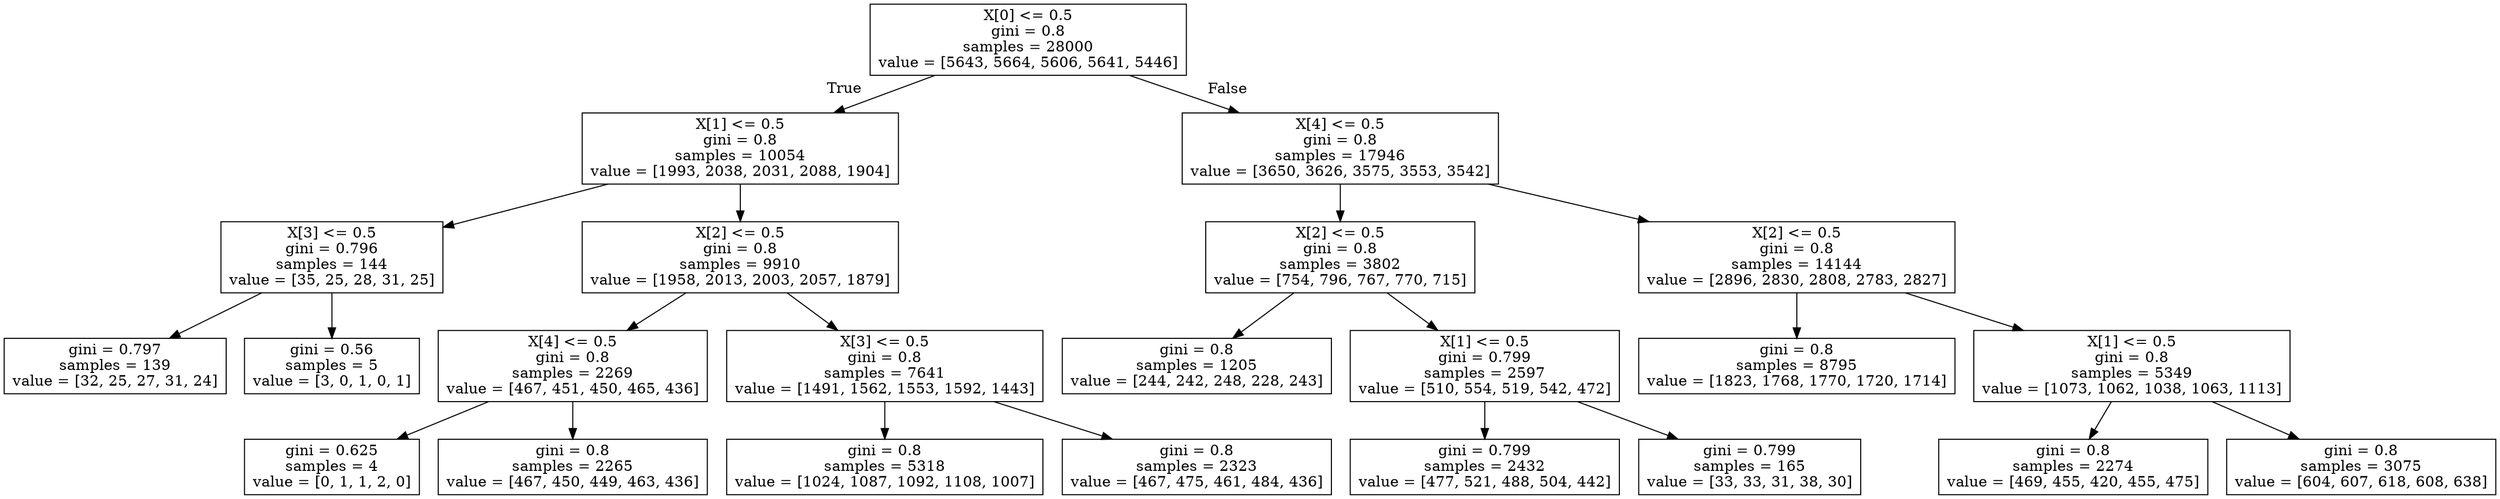digraph Tree {
node [shape=box] ;
0 [label="X[0] <= 0.5\ngini = 0.8\nsamples = 28000\nvalue = [5643, 5664, 5606, 5641, 5446]"] ;
1 [label="X[1] <= 0.5\ngini = 0.8\nsamples = 10054\nvalue = [1993, 2038, 2031, 2088, 1904]"] ;
0 -> 1 [labeldistance=2.5, labelangle=45, headlabel="True"] ;
2 [label="X[3] <= 0.5\ngini = 0.796\nsamples = 144\nvalue = [35, 25, 28, 31, 25]"] ;
1 -> 2 ;
3 [label="gini = 0.797\nsamples = 139\nvalue = [32, 25, 27, 31, 24]"] ;
2 -> 3 ;
4 [label="gini = 0.56\nsamples = 5\nvalue = [3, 0, 1, 0, 1]"] ;
2 -> 4 ;
5 [label="X[2] <= 0.5\ngini = 0.8\nsamples = 9910\nvalue = [1958, 2013, 2003, 2057, 1879]"] ;
1 -> 5 ;
6 [label="X[4] <= 0.5\ngini = 0.8\nsamples = 2269\nvalue = [467, 451, 450, 465, 436]"] ;
5 -> 6 ;
7 [label="gini = 0.625\nsamples = 4\nvalue = [0, 1, 1, 2, 0]"] ;
6 -> 7 ;
8 [label="gini = 0.8\nsamples = 2265\nvalue = [467, 450, 449, 463, 436]"] ;
6 -> 8 ;
9 [label="X[3] <= 0.5\ngini = 0.8\nsamples = 7641\nvalue = [1491, 1562, 1553, 1592, 1443]"] ;
5 -> 9 ;
10 [label="gini = 0.8\nsamples = 5318\nvalue = [1024, 1087, 1092, 1108, 1007]"] ;
9 -> 10 ;
11 [label="gini = 0.8\nsamples = 2323\nvalue = [467, 475, 461, 484, 436]"] ;
9 -> 11 ;
12 [label="X[4] <= 0.5\ngini = 0.8\nsamples = 17946\nvalue = [3650, 3626, 3575, 3553, 3542]"] ;
0 -> 12 [labeldistance=2.5, labelangle=-45, headlabel="False"] ;
13 [label="X[2] <= 0.5\ngini = 0.8\nsamples = 3802\nvalue = [754, 796, 767, 770, 715]"] ;
12 -> 13 ;
14 [label="gini = 0.8\nsamples = 1205\nvalue = [244, 242, 248, 228, 243]"] ;
13 -> 14 ;
15 [label="X[1] <= 0.5\ngini = 0.799\nsamples = 2597\nvalue = [510, 554, 519, 542, 472]"] ;
13 -> 15 ;
16 [label="gini = 0.799\nsamples = 2432\nvalue = [477, 521, 488, 504, 442]"] ;
15 -> 16 ;
17 [label="gini = 0.799\nsamples = 165\nvalue = [33, 33, 31, 38, 30]"] ;
15 -> 17 ;
18 [label="X[2] <= 0.5\ngini = 0.8\nsamples = 14144\nvalue = [2896, 2830, 2808, 2783, 2827]"] ;
12 -> 18 ;
19 [label="gini = 0.8\nsamples = 8795\nvalue = [1823, 1768, 1770, 1720, 1714]"] ;
18 -> 19 ;
20 [label="X[1] <= 0.5\ngini = 0.8\nsamples = 5349\nvalue = [1073, 1062, 1038, 1063, 1113]"] ;
18 -> 20 ;
21 [label="gini = 0.8\nsamples = 2274\nvalue = [469, 455, 420, 455, 475]"] ;
20 -> 21 ;
22 [label="gini = 0.8\nsamples = 3075\nvalue = [604, 607, 618, 608, 638]"] ;
20 -> 22 ;
}